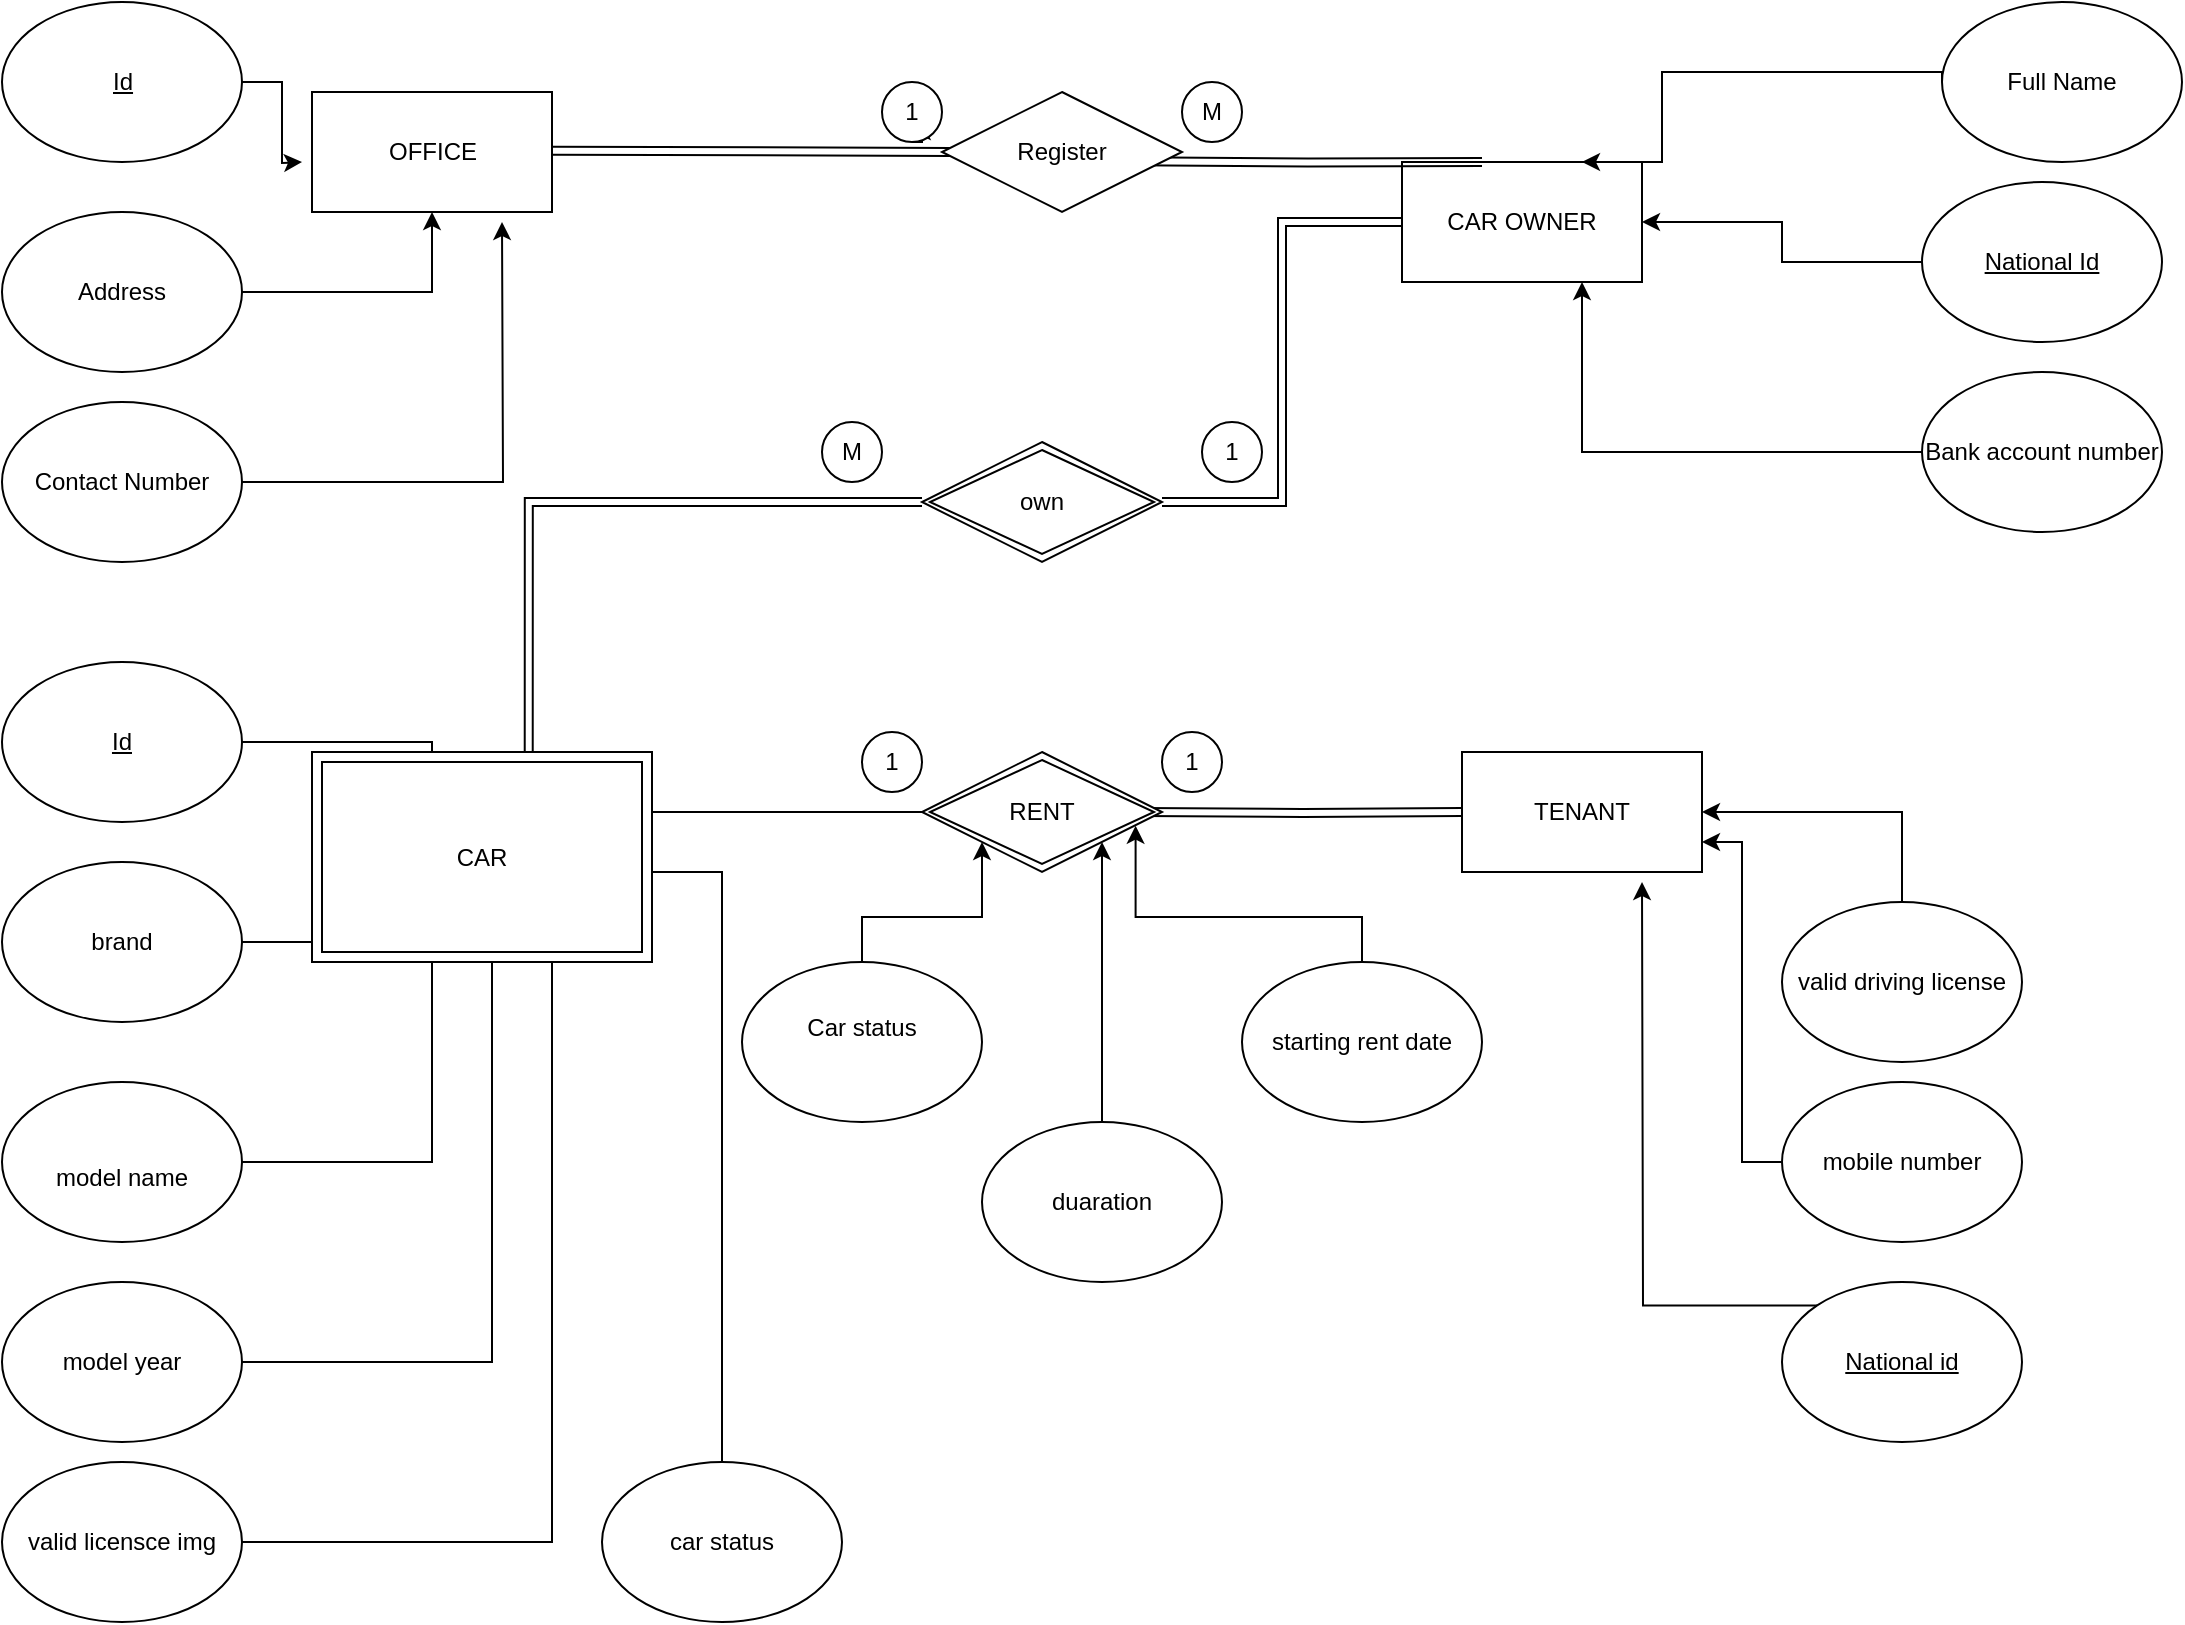 <mxfile version="20.3.2"><diagram id="OUy5Vdoc9MaIzftFfcT8" name="Page-1"><mxGraphModel dx="1730" dy="880" grid="1" gridSize="10" guides="1" tooltips="1" connect="1" arrows="1" fold="1" page="1" pageScale="1" pageWidth="850" pageHeight="1100" math="0" shadow="0"><root><mxCell id="0"/><mxCell id="1" parent="0"/><mxCell id="xz8GAOwxpLq5QjiJPzwo-1" value="" style="rounded=0;whiteSpace=wrap;html=1;" vertex="1" parent="1"><mxGeometry x="445" y="295" width="120" height="60" as="geometry"/></mxCell><mxCell id="xz8GAOwxpLq5QjiJPzwo-40" style="edgeStyle=orthogonalEdgeStyle;rounded=0;orthogonalLoop=1;jettySize=auto;html=1;exitX=1;exitY=0.5;exitDx=0;exitDy=0;strokeColor=default;" edge="1" parent="1" source="xz8GAOwxpLq5QjiJPzwo-2"><mxGeometry relative="1" as="geometry"><mxPoint x="440" y="330" as="targetPoint"/></mxGeometry></mxCell><mxCell id="xz8GAOwxpLq5QjiJPzwo-2" value="" style="ellipse;whiteSpace=wrap;html=1;" vertex="1" parent="1"><mxGeometry x="290" y="250" width="120" height="80" as="geometry"/></mxCell><mxCell id="xz8GAOwxpLq5QjiJPzwo-3" value="OFFICE" style="text;html=1;resizable=0;autosize=1;align=center;verticalAlign=middle;points=[];fillColor=none;strokeColor=none;rounded=0;" vertex="1" parent="1"><mxGeometry x="470" y="310" width="70" height="30" as="geometry"/></mxCell><mxCell id="xz8GAOwxpLq5QjiJPzwo-45" style="edgeStyle=orthogonalEdgeStyle;rounded=0;orthogonalLoop=1;jettySize=auto;html=1;exitX=1;exitY=0.5;exitDx=0;exitDy=0;entryX=0.5;entryY=1;entryDx=0;entryDy=0;strokeColor=default;" edge="1" parent="1" source="xz8GAOwxpLq5QjiJPzwo-4" target="xz8GAOwxpLq5QjiJPzwo-1"><mxGeometry relative="1" as="geometry"/></mxCell><mxCell id="xz8GAOwxpLq5QjiJPzwo-4" value="Address" style="ellipse;whiteSpace=wrap;html=1;" vertex="1" parent="1"><mxGeometry x="290" y="355" width="120" height="80" as="geometry"/></mxCell><mxCell id="xz8GAOwxpLq5QjiJPzwo-46" style="edgeStyle=orthogonalEdgeStyle;rounded=0;orthogonalLoop=1;jettySize=auto;html=1;exitX=1;exitY=0.5;exitDx=0;exitDy=0;strokeColor=default;" edge="1" parent="1" source="xz8GAOwxpLq5QjiJPzwo-5"><mxGeometry relative="1" as="geometry"><mxPoint x="540" y="360" as="targetPoint"/></mxGeometry></mxCell><mxCell id="xz8GAOwxpLq5QjiJPzwo-5" value="Contact Number" style="ellipse;whiteSpace=wrap;html=1;" vertex="1" parent="1"><mxGeometry x="290" y="450" width="120" height="80" as="geometry"/></mxCell><mxCell id="xz8GAOwxpLq5QjiJPzwo-6" value="&lt;u&gt;Id&lt;/u&gt;" style="text;html=1;resizable=0;autosize=1;align=center;verticalAlign=middle;points=[];fillColor=none;strokeColor=none;rounded=0;" vertex="1" parent="1"><mxGeometry x="335" y="275" width="30" height="30" as="geometry"/></mxCell><mxCell id="xz8GAOwxpLq5QjiJPzwo-7" value="CAR OWNER" style="rounded=0;whiteSpace=wrap;html=1;" vertex="1" parent="1"><mxGeometry x="990" y="330" width="120" height="60" as="geometry"/></mxCell><mxCell id="xz8GAOwxpLq5QjiJPzwo-77" style="edgeStyle=orthogonalEdgeStyle;rounded=0;orthogonalLoop=1;jettySize=auto;html=1;exitX=0;exitY=0.5;exitDx=0;exitDy=0;entryX=0.75;entryY=0;entryDx=0;entryDy=0;strokeColor=default;" edge="1" parent="1" source="xz8GAOwxpLq5QjiJPzwo-8" target="xz8GAOwxpLq5QjiJPzwo-7"><mxGeometry relative="1" as="geometry"><Array as="points"><mxPoint x="1260" y="285"/><mxPoint x="1120" y="285"/></Array></mxGeometry></mxCell><mxCell id="xz8GAOwxpLq5QjiJPzwo-8" value="Full Name" style="ellipse;whiteSpace=wrap;html=1;" vertex="1" parent="1"><mxGeometry x="1260" y="250" width="120" height="80" as="geometry"/></mxCell><mxCell id="xz8GAOwxpLq5QjiJPzwo-79" style="edgeStyle=orthogonalEdgeStyle;rounded=0;orthogonalLoop=1;jettySize=auto;html=1;exitX=0;exitY=0.5;exitDx=0;exitDy=0;entryX=1;entryY=0.5;entryDx=0;entryDy=0;strokeColor=default;" edge="1" parent="1" source="xz8GAOwxpLq5QjiJPzwo-9" target="xz8GAOwxpLq5QjiJPzwo-7"><mxGeometry relative="1" as="geometry"/></mxCell><mxCell id="xz8GAOwxpLq5QjiJPzwo-9" value="&lt;u&gt;National Id&lt;/u&gt;" style="ellipse;whiteSpace=wrap;html=1;" vertex="1" parent="1"><mxGeometry x="1250" y="340" width="120" height="80" as="geometry"/></mxCell><mxCell id="xz8GAOwxpLq5QjiJPzwo-76" style="edgeStyle=orthogonalEdgeStyle;rounded=0;orthogonalLoop=1;jettySize=auto;html=1;exitX=0;exitY=0.5;exitDx=0;exitDy=0;entryX=0.75;entryY=1;entryDx=0;entryDy=0;strokeColor=default;" edge="1" parent="1" source="xz8GAOwxpLq5QjiJPzwo-10" target="xz8GAOwxpLq5QjiJPzwo-7"><mxGeometry relative="1" as="geometry"/></mxCell><mxCell id="xz8GAOwxpLq5QjiJPzwo-10" value="Bank account number" style="ellipse;whiteSpace=wrap;html=1;" vertex="1" parent="1"><mxGeometry x="1250" y="435" width="120" height="80" as="geometry"/></mxCell><mxCell id="xz8GAOwxpLq5QjiJPzwo-39" style="edgeStyle=orthogonalEdgeStyle;rounded=0;orthogonalLoop=1;jettySize=auto;html=1;exitX=1;exitY=0.5;exitDx=0;exitDy=0;strokeColor=default;shape=link;" edge="1" parent="1"><mxGeometry relative="1" as="geometry"><mxPoint x="1030" y="330.003" as="targetPoint"/><mxPoint x="855" y="329.67" as="sourcePoint"/></mxGeometry></mxCell><mxCell id="xz8GAOwxpLq5QjiJPzwo-83" style="edgeStyle=orthogonalEdgeStyle;rounded=0;orthogonalLoop=1;jettySize=auto;html=1;exitX=0.5;exitY=1;exitDx=0;exitDy=0;strokeColor=default;" edge="1" parent="1" source="xz8GAOwxpLq5QjiJPzwo-12"><mxGeometry relative="1" as="geometry"><mxPoint x="750" y="310" as="targetPoint"/></mxGeometry></mxCell><mxCell id="xz8GAOwxpLq5QjiJPzwo-12" value="1" style="ellipse;whiteSpace=wrap;html=1;aspect=fixed;" vertex="1" parent="1"><mxGeometry x="730" y="290" width="30" height="30" as="geometry"/></mxCell><mxCell id="xz8GAOwxpLq5QjiJPzwo-13" value="M" style="ellipse;whiteSpace=wrap;html=1;aspect=fixed;" vertex="1" parent="1"><mxGeometry x="880" y="290" width="30" height="30" as="geometry"/></mxCell><mxCell id="xz8GAOwxpLq5QjiJPzwo-54" style="edgeStyle=orthogonalEdgeStyle;rounded=0;orthogonalLoop=1;jettySize=auto;html=1;exitX=1;exitY=0.25;exitDx=0;exitDy=0;entryX=0;entryY=0.5;entryDx=0;entryDy=0;strokeColor=default;" edge="1" parent="1" source="xz8GAOwxpLq5QjiJPzwo-14"><mxGeometry relative="1" as="geometry"><mxPoint x="780" y="655" as="targetPoint"/></mxGeometry></mxCell><mxCell id="xz8GAOwxpLq5QjiJPzwo-14" value="CAR" style="rounded=0;whiteSpace=wrap;html=1;" vertex="1" parent="1"><mxGeometry x="445" y="640" width="120" height="60" as="geometry"/></mxCell><mxCell id="xz8GAOwxpLq5QjiJPzwo-47" style="edgeStyle=orthogonalEdgeStyle;rounded=0;orthogonalLoop=1;jettySize=auto;html=1;exitX=1;exitY=0.5;exitDx=0;exitDy=0;entryX=0.5;entryY=0;entryDx=0;entryDy=0;strokeColor=default;" edge="1" parent="1" source="xz8GAOwxpLq5QjiJPzwo-15" target="xz8GAOwxpLq5QjiJPzwo-14"><mxGeometry relative="1" as="geometry"/></mxCell><mxCell id="xz8GAOwxpLq5QjiJPzwo-15" value="&lt;u&gt;Id&lt;/u&gt;" style="ellipse;whiteSpace=wrap;html=1;" vertex="1" parent="1"><mxGeometry x="290" y="580" width="120" height="80" as="geometry"/></mxCell><mxCell id="xz8GAOwxpLq5QjiJPzwo-48" style="edgeStyle=orthogonalEdgeStyle;rounded=0;orthogonalLoop=1;jettySize=auto;html=1;exitX=1;exitY=0.5;exitDx=0;exitDy=0;entryX=0.25;entryY=1;entryDx=0;entryDy=0;strokeColor=default;" edge="1" parent="1" source="xz8GAOwxpLq5QjiJPzwo-16" target="xz8GAOwxpLq5QjiJPzwo-14"><mxGeometry relative="1" as="geometry"/></mxCell><mxCell id="xz8GAOwxpLq5QjiJPzwo-16" value="brand" style="ellipse;whiteSpace=wrap;html=1;" vertex="1" parent="1"><mxGeometry x="290" y="680" width="120" height="80" as="geometry"/></mxCell><mxCell id="xz8GAOwxpLq5QjiJPzwo-49" style="edgeStyle=orthogonalEdgeStyle;rounded=0;orthogonalLoop=1;jettySize=auto;html=1;exitX=1;exitY=0.5;exitDx=0;exitDy=0;entryX=0.5;entryY=1;entryDx=0;entryDy=0;strokeColor=default;" edge="1" parent="1" source="xz8GAOwxpLq5QjiJPzwo-17" target="xz8GAOwxpLq5QjiJPzwo-14"><mxGeometry relative="1" as="geometry"/></mxCell><mxCell id="xz8GAOwxpLq5QjiJPzwo-17" value="&lt;div&gt;&lt;br&gt;&lt;/div&gt;&lt;div&gt;model name&lt;br&gt;&lt;/div&gt;" style="ellipse;whiteSpace=wrap;html=1;" vertex="1" parent="1"><mxGeometry x="290" y="790" width="120" height="80" as="geometry"/></mxCell><mxCell id="xz8GAOwxpLq5QjiJPzwo-50" style="edgeStyle=orthogonalEdgeStyle;rounded=0;orthogonalLoop=1;jettySize=auto;html=1;exitX=1;exitY=0.5;exitDx=0;exitDy=0;entryX=0.75;entryY=1;entryDx=0;entryDy=0;strokeColor=default;" edge="1" parent="1" source="xz8GAOwxpLq5QjiJPzwo-18" target="xz8GAOwxpLq5QjiJPzwo-14"><mxGeometry relative="1" as="geometry"/></mxCell><mxCell id="xz8GAOwxpLq5QjiJPzwo-18" value="model year" style="ellipse;whiteSpace=wrap;html=1;" vertex="1" parent="1"><mxGeometry x="290" y="890" width="120" height="80" as="geometry"/></mxCell><mxCell id="xz8GAOwxpLq5QjiJPzwo-67" style="edgeStyle=orthogonalEdgeStyle;rounded=0;orthogonalLoop=1;jettySize=auto;html=1;exitX=1;exitY=0.5;exitDx=0;exitDy=0;entryX=1;entryY=1;entryDx=0;entryDy=0;strokeColor=default;" edge="1" parent="1" source="xz8GAOwxpLq5QjiJPzwo-19" target="xz8GAOwxpLq5QjiJPzwo-14"><mxGeometry relative="1" as="geometry"/></mxCell><mxCell id="xz8GAOwxpLq5QjiJPzwo-19" value="valid licensce img" style="ellipse;whiteSpace=wrap;html=1;" vertex="1" parent="1"><mxGeometry x="290" y="980" width="120" height="80" as="geometry"/></mxCell><mxCell id="xz8GAOwxpLq5QjiJPzwo-66" style="edgeStyle=orthogonalEdgeStyle;rounded=0;orthogonalLoop=1;jettySize=auto;html=1;exitX=0.5;exitY=0;exitDx=0;exitDy=0;entryX=1;entryY=0.75;entryDx=0;entryDy=0;strokeColor=default;" edge="1" parent="1" source="xz8GAOwxpLq5QjiJPzwo-20" target="xz8GAOwxpLq5QjiJPzwo-14"><mxGeometry relative="1" as="geometry"/></mxCell><mxCell id="xz8GAOwxpLq5QjiJPzwo-20" value="car status" style="ellipse;whiteSpace=wrap;html=1;" vertex="1" parent="1"><mxGeometry x="590" y="980" width="120" height="80" as="geometry"/></mxCell><mxCell id="xz8GAOwxpLq5QjiJPzwo-21" value="TENANT" style="rounded=0;whiteSpace=wrap;html=1;" vertex="1" parent="1"><mxGeometry x="1020" y="625" width="120" height="60" as="geometry"/></mxCell><mxCell id="xz8GAOwxpLq5QjiJPzwo-55" style="edgeStyle=orthogonalEdgeStyle;rounded=0;orthogonalLoop=1;jettySize=auto;html=1;exitX=1;exitY=0.5;exitDx=0;exitDy=0;entryX=0;entryY=0.5;entryDx=0;entryDy=0;strokeColor=default;shape=link;" edge="1" parent="1" target="xz8GAOwxpLq5QjiJPzwo-21"><mxGeometry relative="1" as="geometry"><mxPoint x="860" y="655" as="sourcePoint"/></mxGeometry></mxCell><mxCell id="xz8GAOwxpLq5QjiJPzwo-23" value="1" style="ellipse;whiteSpace=wrap;html=1;aspect=fixed;" vertex="1" parent="1"><mxGeometry x="720" y="615" width="30" height="30" as="geometry"/></mxCell><mxCell id="xz8GAOwxpLq5QjiJPzwo-24" value="1" style="ellipse;whiteSpace=wrap;html=1;aspect=fixed;direction=south;" vertex="1" parent="1"><mxGeometry x="870" y="615" width="30" height="30" as="geometry"/></mxCell><mxCell id="xz8GAOwxpLq5QjiJPzwo-94" style="edgeStyle=orthogonalEdgeStyle;rounded=0;orthogonalLoop=1;jettySize=auto;html=1;exitX=0;exitY=0;exitDx=0;exitDy=0;strokeColor=default;" edge="1" parent="1" source="xz8GAOwxpLq5QjiJPzwo-27"><mxGeometry relative="1" as="geometry"><mxPoint x="1110" y="690" as="targetPoint"/></mxGeometry></mxCell><mxCell id="xz8GAOwxpLq5QjiJPzwo-27" value="&lt;u&gt;National id&lt;/u&gt;" style="ellipse;whiteSpace=wrap;html=1;" vertex="1" parent="1"><mxGeometry x="1180" y="890" width="120" height="80" as="geometry"/></mxCell><mxCell id="xz8GAOwxpLq5QjiJPzwo-63" style="edgeStyle=orthogonalEdgeStyle;rounded=0;orthogonalLoop=1;jettySize=auto;html=1;exitX=0.5;exitY=0;exitDx=0;exitDy=0;entryX=1;entryY=0.5;entryDx=0;entryDy=0;strokeColor=default;" edge="1" parent="1" source="xz8GAOwxpLq5QjiJPzwo-28" target="xz8GAOwxpLq5QjiJPzwo-21"><mxGeometry relative="1" as="geometry"/></mxCell><mxCell id="xz8GAOwxpLq5QjiJPzwo-28" value="valid driving license" style="ellipse;whiteSpace=wrap;html=1;" vertex="1" parent="1"><mxGeometry x="1180" y="700" width="120" height="80" as="geometry"/></mxCell><mxCell id="xz8GAOwxpLq5QjiJPzwo-65" style="edgeStyle=orthogonalEdgeStyle;rounded=0;orthogonalLoop=1;jettySize=auto;html=1;exitX=0;exitY=0.5;exitDx=0;exitDy=0;entryX=1;entryY=0.75;entryDx=0;entryDy=0;strokeColor=default;" edge="1" parent="1" source="xz8GAOwxpLq5QjiJPzwo-29" target="xz8GAOwxpLq5QjiJPzwo-21"><mxGeometry relative="1" as="geometry"/></mxCell><mxCell id="xz8GAOwxpLq5QjiJPzwo-29" value="mobile number" style="ellipse;whiteSpace=wrap;html=1;" vertex="1" parent="1"><mxGeometry x="1180" y="790" width="120" height="80" as="geometry"/></mxCell><mxCell id="xz8GAOwxpLq5QjiJPzwo-93" style="edgeStyle=orthogonalEdgeStyle;rounded=0;orthogonalLoop=1;jettySize=auto;html=1;exitX=0.5;exitY=0;exitDx=0;exitDy=0;entryX=0.89;entryY=0.614;entryDx=0;entryDy=0;entryPerimeter=0;strokeColor=default;" edge="1" parent="1" source="xz8GAOwxpLq5QjiJPzwo-30" target="xz8GAOwxpLq5QjiJPzwo-89"><mxGeometry relative="1" as="geometry"/></mxCell><mxCell id="xz8GAOwxpLq5QjiJPzwo-30" value="starting rent date" style="ellipse;whiteSpace=wrap;html=1;" vertex="1" parent="1"><mxGeometry x="910" y="730" width="120" height="80" as="geometry"/></mxCell><mxCell id="xz8GAOwxpLq5QjiJPzwo-92" style="edgeStyle=orthogonalEdgeStyle;rounded=0;orthogonalLoop=1;jettySize=auto;html=1;exitX=0.5;exitY=0;exitDx=0;exitDy=0;entryX=1;entryY=1;entryDx=0;entryDy=0;strokeColor=default;" edge="1" parent="1" source="xz8GAOwxpLq5QjiJPzwo-31" target="xz8GAOwxpLq5QjiJPzwo-89"><mxGeometry relative="1" as="geometry"/></mxCell><mxCell id="xz8GAOwxpLq5QjiJPzwo-31" value="duaration" style="ellipse;whiteSpace=wrap;html=1;" vertex="1" parent="1"><mxGeometry x="780" y="810" width="120" height="80" as="geometry"/></mxCell><mxCell id="xz8GAOwxpLq5QjiJPzwo-91" style="edgeStyle=orthogonalEdgeStyle;rounded=0;orthogonalLoop=1;jettySize=auto;html=1;exitX=0.5;exitY=0;exitDx=0;exitDy=0;entryX=0;entryY=1;entryDx=0;entryDy=0;strokeColor=default;" edge="1" parent="1" source="xz8GAOwxpLq5QjiJPzwo-32" target="xz8GAOwxpLq5QjiJPzwo-89"><mxGeometry relative="1" as="geometry"/></mxCell><mxCell id="xz8GAOwxpLq5QjiJPzwo-32" value="&lt;div&gt;Car status&lt;/div&gt;&lt;div&gt;&lt;br&gt;&lt;/div&gt;" style="ellipse;whiteSpace=wrap;html=1;" vertex="1" parent="1"><mxGeometry x="660" y="730" width="120" height="80" as="geometry"/></mxCell><mxCell id="xz8GAOwxpLq5QjiJPzwo-38" value="" style="endArrow=none;html=1;rounded=0;entryX=0;entryY=0.5;entryDx=0;entryDy=0;shape=link;" edge="1" parent="1"><mxGeometry relative="1" as="geometry"><mxPoint x="565" y="324.33" as="sourcePoint"/><mxPoint x="765" y="325" as="targetPoint"/></mxGeometry></mxCell><mxCell id="xz8GAOwxpLq5QjiJPzwo-84" style="edgeStyle=orthogonalEdgeStyle;rounded=0;orthogonalLoop=1;jettySize=auto;html=1;exitX=1;exitY=0.5;exitDx=0;exitDy=0;entryX=0;entryY=0.5;entryDx=0;entryDy=0;strokeColor=default;shape=link;" edge="1" parent="1" source="xz8GAOwxpLq5QjiJPzwo-81" target="xz8GAOwxpLq5QjiJPzwo-7"><mxGeometry relative="1" as="geometry"/></mxCell><mxCell id="xz8GAOwxpLq5QjiJPzwo-85" style="edgeStyle=orthogonalEdgeStyle;rounded=0;orthogonalLoop=1;jettySize=auto;html=1;exitX=0;exitY=0.5;exitDx=0;exitDy=0;entryX=0.903;entryY=-0.044;entryDx=0;entryDy=0;entryPerimeter=0;strokeColor=default;shape=link;" edge="1" parent="1" source="xz8GAOwxpLq5QjiJPzwo-81" target="xz8GAOwxpLq5QjiJPzwo-14"><mxGeometry relative="1" as="geometry"/></mxCell><mxCell id="xz8GAOwxpLq5QjiJPzwo-81" value="own" style="shape=rhombus;double=1;perimeter=rhombusPerimeter;whiteSpace=wrap;html=1;align=center;" vertex="1" parent="1"><mxGeometry x="750" y="470" width="120" height="60" as="geometry"/></mxCell><mxCell id="xz8GAOwxpLq5QjiJPzwo-82" value="Register" style="shape=rhombus;perimeter=rhombusPerimeter;whiteSpace=wrap;html=1;align=center;" vertex="1" parent="1"><mxGeometry x="760" y="295" width="120" height="60" as="geometry"/></mxCell><mxCell id="xz8GAOwxpLq5QjiJPzwo-87" value="M" style="ellipse;whiteSpace=wrap;html=1;aspect=fixed;" vertex="1" parent="1"><mxGeometry x="700" y="460" width="30" height="30" as="geometry"/></mxCell><mxCell id="xz8GAOwxpLq5QjiJPzwo-88" value="1" style="ellipse;whiteSpace=wrap;html=1;aspect=fixed;" vertex="1" parent="1"><mxGeometry x="890" y="460" width="30" height="30" as="geometry"/></mxCell><mxCell id="xz8GAOwxpLq5QjiJPzwo-89" value="RENT" style="shape=rhombus;double=1;perimeter=rhombusPerimeter;whiteSpace=wrap;html=1;align=center;" vertex="1" parent="1"><mxGeometry x="750" y="625" width="120" height="60" as="geometry"/></mxCell><mxCell id="xz8GAOwxpLq5QjiJPzwo-90" value="CAR" style="shape=ext;margin=3;double=1;whiteSpace=wrap;html=1;align=center;" vertex="1" parent="1"><mxGeometry x="445" y="625" width="170" height="105" as="geometry"/></mxCell></root></mxGraphModel></diagram></mxfile>